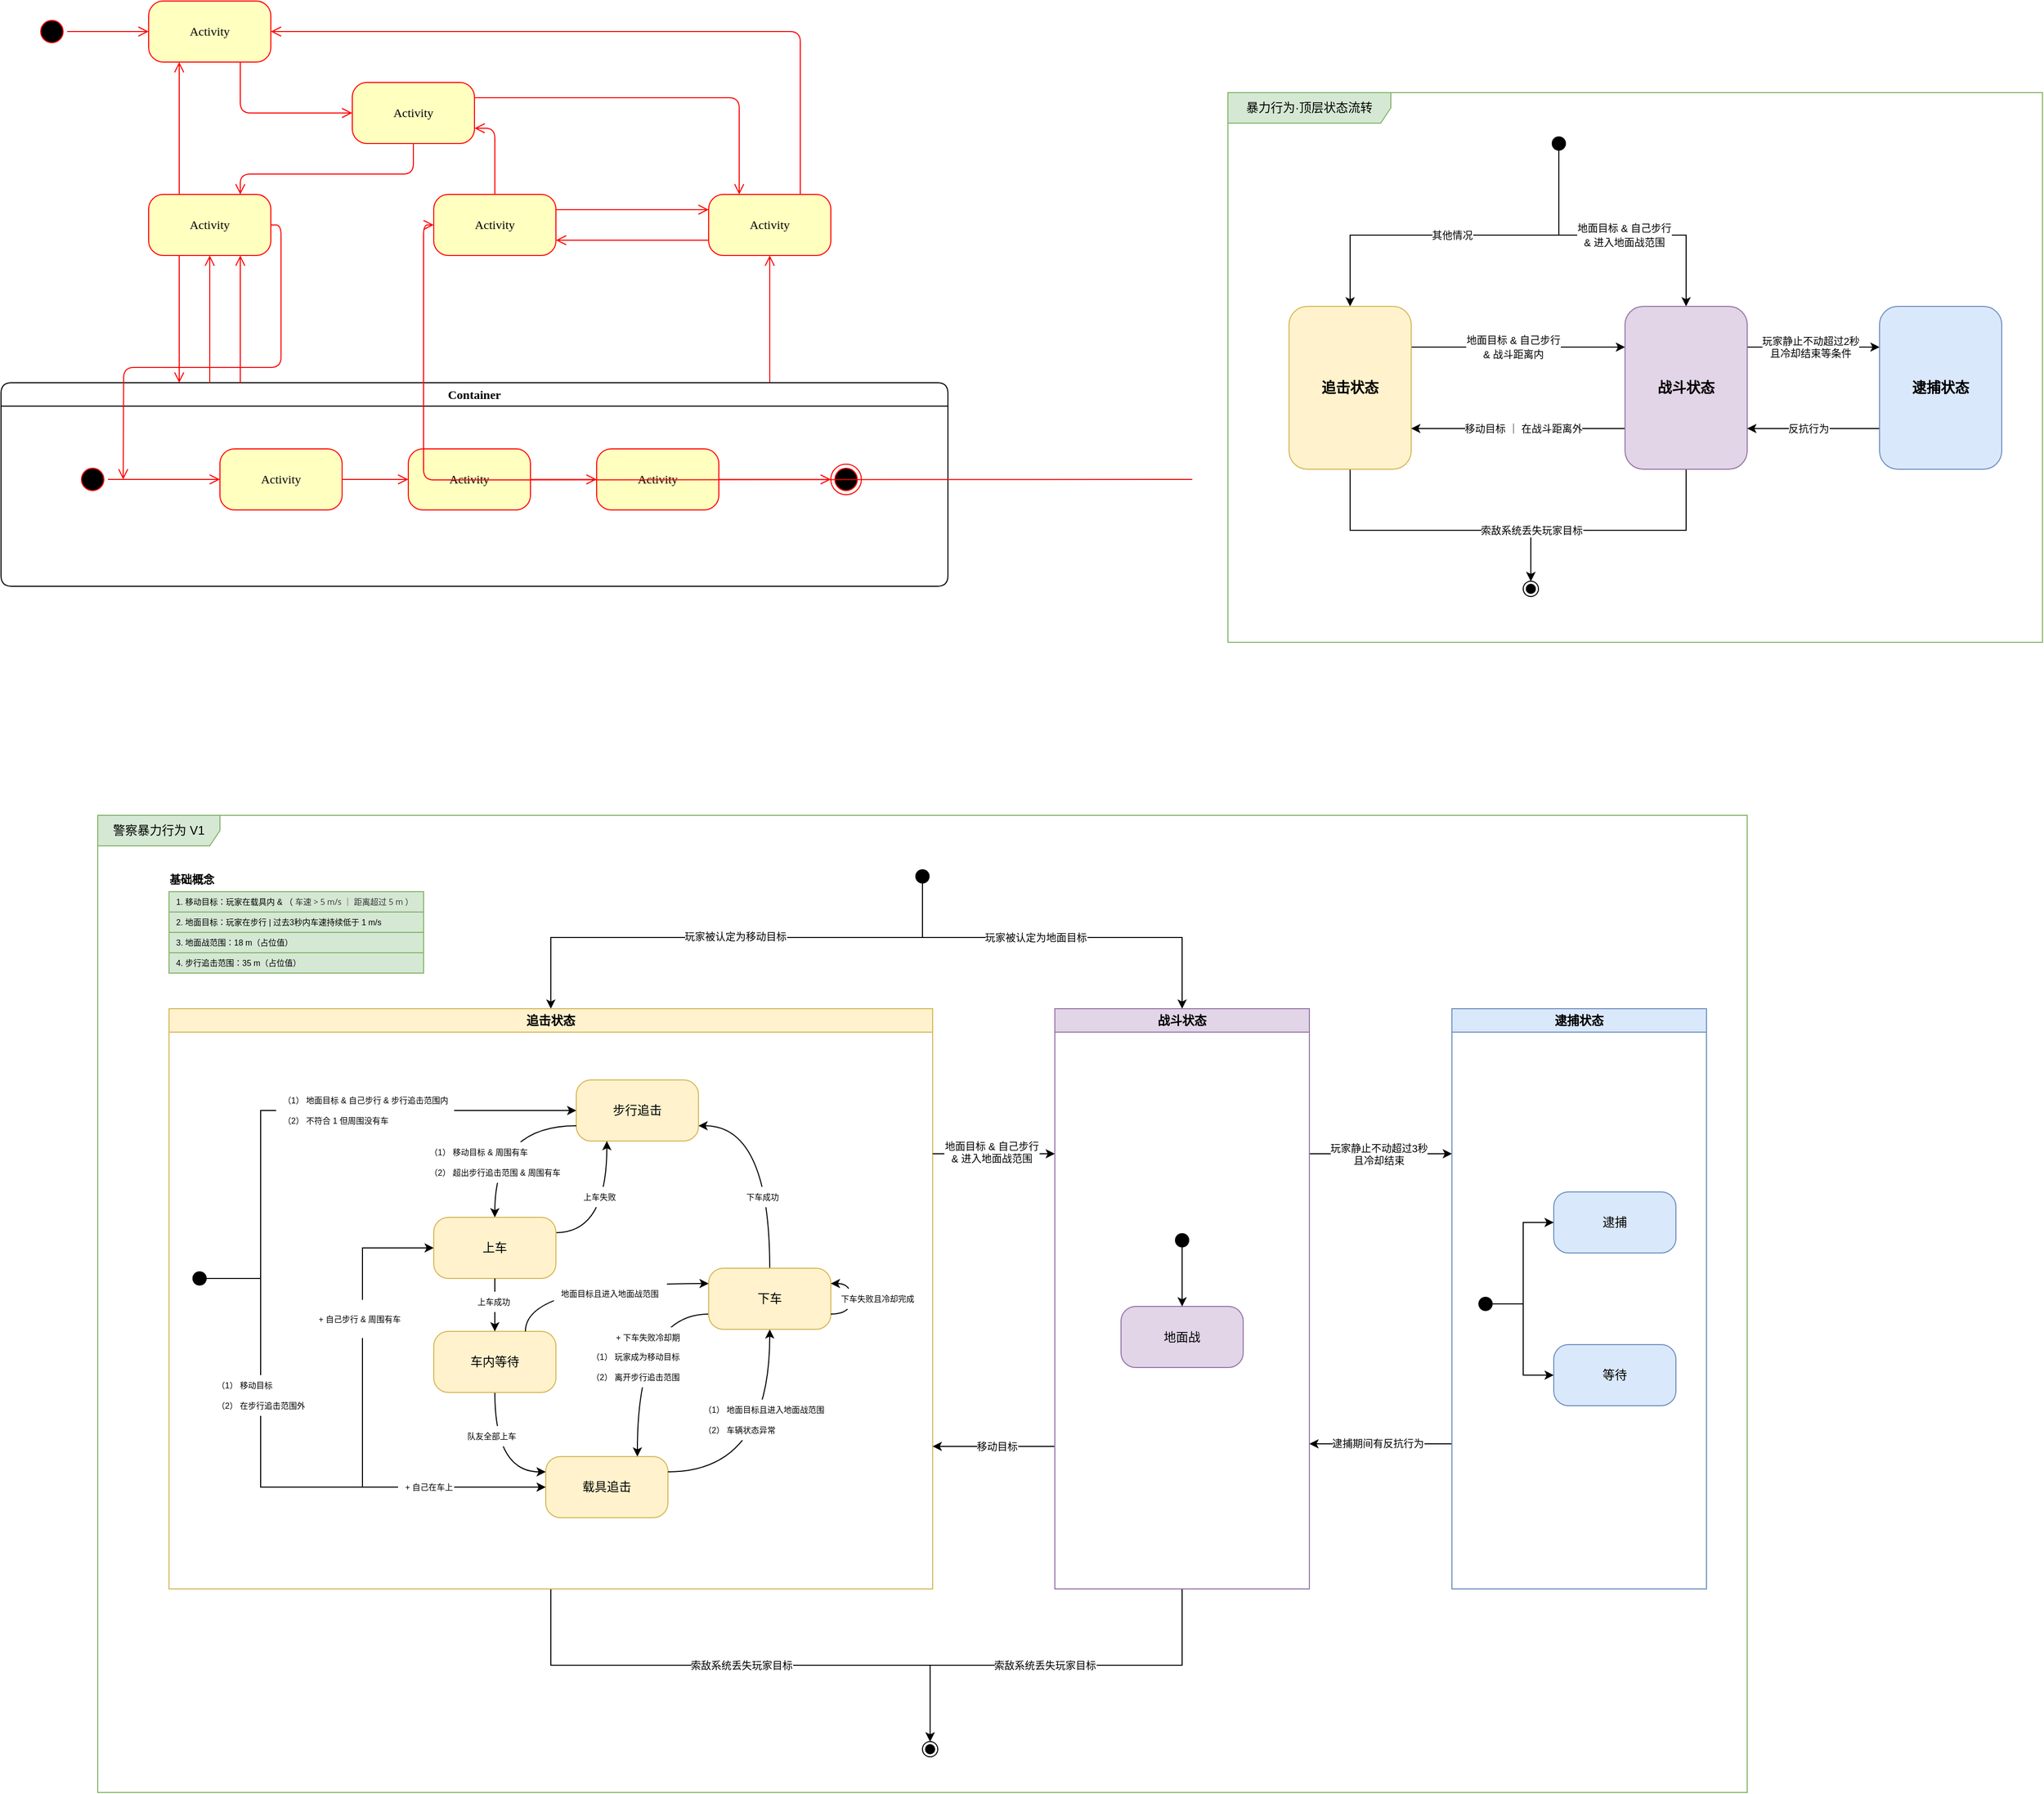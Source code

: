 <mxfile version="27.1.6">
  <diagram name="Page-1" id="58cdce13-f638-feb5-8d6f-7d28b1aa9fa0">
    <mxGraphModel dx="1009" dy="696" grid="1" gridSize="10" guides="1" tooltips="1" connect="1" arrows="1" fold="1" page="1" pageScale="1" pageWidth="2000" pageHeight="2000" background="none" math="0" shadow="0">
      <root>
        <mxCell id="0" />
        <mxCell id="1" parent="0" />
        <mxCell id="382b91b5511bd0f7-1" value="" style="ellipse;html=1;shape=startState;fillColor=#000000;strokeColor=#ff0000;rounded=1;shadow=0;comic=0;labelBackgroundColor=none;fontFamily=Verdana;fontSize=12;fontColor=#000000;align=center;direction=south;" parent="1" vertex="1">
          <mxGeometry x="130" y="135" width="30" height="30" as="geometry" />
        </mxCell>
        <mxCell id="382b91b5511bd0f7-5" value="Activity" style="rounded=1;whiteSpace=wrap;html=1;arcSize=24;fillColor=#ffffc0;strokeColor=#ff0000;shadow=0;comic=0;labelBackgroundColor=none;fontFamily=Verdana;fontSize=12;fontColor=#000000;align=center;" parent="1" vertex="1">
          <mxGeometry x="240" y="310" width="120" height="60" as="geometry" />
        </mxCell>
        <mxCell id="382b91b5511bd0f7-6" value="Activity" style="rounded=1;whiteSpace=wrap;html=1;arcSize=24;fillColor=#ffffc0;strokeColor=#ff0000;shadow=0;comic=0;labelBackgroundColor=none;fontFamily=Verdana;fontSize=12;fontColor=#000000;align=center;" parent="1" vertex="1">
          <mxGeometry x="240" y="120" width="120" height="60" as="geometry" />
        </mxCell>
        <mxCell id="3cde6dad864a17aa-3" style="edgeStyle=orthogonalEdgeStyle;html=1;exitX=1;exitY=0.25;entryX=0.25;entryY=0;labelBackgroundColor=none;endArrow=open;endSize=8;strokeColor=#ff0000;fontFamily=Verdana;fontSize=12;align=left;" parent="1" source="382b91b5511bd0f7-7" target="382b91b5511bd0f7-9" edge="1">
          <mxGeometry relative="1" as="geometry" />
        </mxCell>
        <mxCell id="382b91b5511bd0f7-7" value="Activity" style="rounded=1;whiteSpace=wrap;html=1;arcSize=24;fillColor=#ffffc0;strokeColor=#ff0000;shadow=0;comic=0;labelBackgroundColor=none;fontFamily=Verdana;fontSize=12;fontColor=#000000;align=center;" parent="1" vertex="1">
          <mxGeometry x="440" y="200" width="120" height="60" as="geometry" />
        </mxCell>
        <mxCell id="3cde6dad864a17aa-4" style="edgeStyle=orthogonalEdgeStyle;html=1;exitX=0.75;exitY=0;entryX=1;entryY=0.5;labelBackgroundColor=none;endArrow=open;endSize=8;strokeColor=#ff0000;fontFamily=Verdana;fontSize=12;align=left;" parent="1" source="382b91b5511bd0f7-9" target="382b91b5511bd0f7-6" edge="1">
          <mxGeometry relative="1" as="geometry">
            <Array as="points">
              <mxPoint x="880" y="150" />
            </Array>
          </mxGeometry>
        </mxCell>
        <mxCell id="3cde6dad864a17aa-13" style="edgeStyle=elbowEdgeStyle;html=1;exitX=0;exitY=0.75;entryX=1;entryY=0.75;labelBackgroundColor=none;endArrow=open;endSize=8;strokeColor=#ff0000;fontFamily=Verdana;fontSize=12;align=left;" parent="1" source="382b91b5511bd0f7-9" target="382b91b5511bd0f7-10" edge="1">
          <mxGeometry relative="1" as="geometry" />
        </mxCell>
        <mxCell id="382b91b5511bd0f7-9" value="Activity" style="rounded=1;whiteSpace=wrap;html=1;arcSize=24;fillColor=#ffffc0;strokeColor=#ff0000;shadow=0;comic=0;labelBackgroundColor=none;fontFamily=Verdana;fontSize=12;fontColor=#000000;align=center;" parent="1" vertex="1">
          <mxGeometry x="790" y="310" width="120" height="60" as="geometry" />
        </mxCell>
        <mxCell id="382b91b5511bd0f7-10" value="Activity" style="rounded=1;whiteSpace=wrap;html=1;arcSize=24;fillColor=#ffffc0;strokeColor=#ff0000;shadow=0;comic=0;labelBackgroundColor=none;fontFamily=Verdana;fontSize=12;fontColor=#000000;align=center;" parent="1" vertex="1">
          <mxGeometry x="520" y="310" width="120" height="60" as="geometry" />
        </mxCell>
        <mxCell id="3cde6dad864a17aa-5" style="edgeStyle=elbowEdgeStyle;html=1;labelBackgroundColor=none;endArrow=open;endSize=8;strokeColor=#ff0000;fontFamily=Verdana;fontSize=12;align=left;" parent="1" source="2a3bc250acf0617d-7" target="382b91b5511bd0f7-9" edge="1">
          <mxGeometry relative="1" as="geometry" />
        </mxCell>
        <mxCell id="2a3bc250acf0617d-7" value="Container" style="swimlane;whiteSpace=wrap;html=1;rounded=1;shadow=0;comic=0;labelBackgroundColor=none;strokeWidth=1;fontFamily=Verdana;fontSize=12;align=center;" parent="1" vertex="1">
          <mxGeometry x="95" y="495" width="930" height="200" as="geometry" />
        </mxCell>
        <mxCell id="3cde6dad864a17aa-10" style="edgeStyle=elbowEdgeStyle;html=1;labelBackgroundColor=none;endArrow=open;endSize=8;strokeColor=#ff0000;fontFamily=Verdana;fontSize=12;align=left;" parent="2a3bc250acf0617d-7" source="382b91b5511bd0f7-8" target="3cde6dad864a17aa-1" edge="1">
          <mxGeometry relative="1" as="geometry" />
        </mxCell>
        <mxCell id="382b91b5511bd0f7-8" value="Activity" style="rounded=1;whiteSpace=wrap;html=1;arcSize=24;fillColor=#ffffc0;strokeColor=#ff0000;shadow=0;comic=0;labelBackgroundColor=none;fontFamily=Verdana;fontSize=12;fontColor=#000000;align=center;" parent="2a3bc250acf0617d-7" vertex="1">
          <mxGeometry x="215" y="65" width="120" height="60" as="geometry" />
        </mxCell>
        <mxCell id="24f968d109e7d6b4-3" value="" style="ellipse;html=1;shape=endState;fillColor=#000000;strokeColor=#ff0000;rounded=1;shadow=0;comic=0;labelBackgroundColor=none;fontFamily=Verdana;fontSize=12;fontColor=#000000;align=center;" parent="2a3bc250acf0617d-7" vertex="1">
          <mxGeometry x="815" y="80" width="30" height="30" as="geometry" />
        </mxCell>
        <mxCell id="3cde6dad864a17aa-9" style="edgeStyle=elbowEdgeStyle;html=1;labelBackgroundColor=none;endArrow=open;endSize=8;strokeColor=#ff0000;fontFamily=Verdana;fontSize=12;align=left;" parent="2a3bc250acf0617d-7" source="2a3bc250acf0617d-3" target="382b91b5511bd0f7-8" edge="1">
          <mxGeometry relative="1" as="geometry" />
        </mxCell>
        <mxCell id="2a3bc250acf0617d-3" value="" style="ellipse;html=1;shape=startState;fillColor=#000000;strokeColor=#ff0000;rounded=1;shadow=0;comic=0;labelBackgroundColor=none;fontFamily=Verdana;fontSize=12;fontColor=#000000;align=center;direction=south;" parent="2a3bc250acf0617d-7" vertex="1">
          <mxGeometry x="75" y="80" width="30" height="30" as="geometry" />
        </mxCell>
        <mxCell id="3cde6dad864a17aa-11" style="edgeStyle=elbowEdgeStyle;html=1;labelBackgroundColor=none;endArrow=open;endSize=8;strokeColor=#ff0000;fontFamily=Verdana;fontSize=12;align=left;" parent="2a3bc250acf0617d-7" source="3cde6dad864a17aa-1" target="3cde6dad864a17aa-2" edge="1">
          <mxGeometry relative="1" as="geometry" />
        </mxCell>
        <mxCell id="3cde6dad864a17aa-1" value="Activity" style="rounded=1;whiteSpace=wrap;html=1;arcSize=24;fillColor=#ffffc0;strokeColor=#ff0000;shadow=0;comic=0;labelBackgroundColor=none;fontFamily=Verdana;fontSize=12;fontColor=#000000;align=center;" parent="2a3bc250acf0617d-7" vertex="1">
          <mxGeometry x="400" y="65" width="120" height="60" as="geometry" />
        </mxCell>
        <mxCell id="3cde6dad864a17aa-12" style="edgeStyle=elbowEdgeStyle;html=1;labelBackgroundColor=none;endArrow=open;endSize=8;strokeColor=#ff0000;fontFamily=Verdana;fontSize=12;align=left;" parent="2a3bc250acf0617d-7" source="3cde6dad864a17aa-2" target="24f968d109e7d6b4-3" edge="1">
          <mxGeometry relative="1" as="geometry" />
        </mxCell>
        <mxCell id="3cde6dad864a17aa-2" value="Activity" style="rounded=1;whiteSpace=wrap;html=1;arcSize=24;fillColor=#ffffc0;strokeColor=#ff0000;shadow=0;comic=0;labelBackgroundColor=none;fontFamily=Verdana;fontSize=12;fontColor=#000000;align=center;" parent="2a3bc250acf0617d-7" vertex="1">
          <mxGeometry x="585" y="65" width="120" height="60" as="geometry" />
        </mxCell>
        <mxCell id="2a3bc250acf0617d-9" style="edgeStyle=orthogonalEdgeStyle;html=1;labelBackgroundColor=none;endArrow=open;endSize=8;strokeColor=#ff0000;fontFamily=Verdana;fontSize=12;align=left;" parent="1" source="382b91b5511bd0f7-1" target="382b91b5511bd0f7-6" edge="1">
          <mxGeometry relative="1" as="geometry" />
        </mxCell>
        <mxCell id="2a3bc250acf0617d-10" style="edgeStyle=orthogonalEdgeStyle;html=1;labelBackgroundColor=none;endArrow=open;endSize=8;strokeColor=#ff0000;fontFamily=Verdana;fontSize=12;align=left;entryX=0;entryY=0.5;" parent="1" source="382b91b5511bd0f7-6" target="382b91b5511bd0f7-7" edge="1">
          <mxGeometry relative="1" as="geometry">
            <Array as="points">
              <mxPoint x="330" y="230" />
            </Array>
          </mxGeometry>
        </mxCell>
        <mxCell id="2a3bc250acf0617d-11" style="edgeStyle=orthogonalEdgeStyle;html=1;entryX=0.75;entryY=0;labelBackgroundColor=none;endArrow=open;endSize=8;strokeColor=#ff0000;fontFamily=Verdana;fontSize=12;align=left;exitX=0.5;exitY=1;" parent="1" source="382b91b5511bd0f7-7" target="382b91b5511bd0f7-5" edge="1">
          <mxGeometry relative="1" as="geometry">
            <mxPoint x="520" y="300" as="sourcePoint" />
            <Array as="points">
              <mxPoint x="500" y="290" />
              <mxPoint x="330" y="290" />
            </Array>
          </mxGeometry>
        </mxCell>
        <mxCell id="2a3bc250acf0617d-12" style="edgeStyle=orthogonalEdgeStyle;html=1;exitX=0.25;exitY=0;entryX=0.25;entryY=1;labelBackgroundColor=none;endArrow=open;endSize=8;strokeColor=#ff0000;fontFamily=Verdana;fontSize=12;align=left;" parent="1" source="382b91b5511bd0f7-5" target="382b91b5511bd0f7-6" edge="1">
          <mxGeometry relative="1" as="geometry" />
        </mxCell>
        <mxCell id="2a3bc250acf0617d-13" style="edgeStyle=orthogonalEdgeStyle;html=1;exitX=1;exitY=0.5;entryX=0;entryY=0.5;labelBackgroundColor=none;endArrow=open;endSize=8;strokeColor=#ff0000;fontFamily=Verdana;fontSize=12;align=left;" parent="1" target="382b91b5511bd0f7-10" edge="1">
          <mxGeometry relative="1" as="geometry">
            <mxPoint x="1265" y="590.0" as="sourcePoint" />
          </mxGeometry>
        </mxCell>
        <mxCell id="2a3bc250acf0617d-14" style="edgeStyle=orthogonalEdgeStyle;html=1;exitX=0.5;exitY=0;entryX=1;entryY=0.75;labelBackgroundColor=none;endArrow=open;endSize=8;strokeColor=#ff0000;fontFamily=Verdana;fontSize=12;align=left;" parent="1" source="382b91b5511bd0f7-10" target="382b91b5511bd0f7-7" edge="1">
          <mxGeometry relative="1" as="geometry" />
        </mxCell>
        <mxCell id="2a3bc250acf0617d-15" style="edgeStyle=orthogonalEdgeStyle;html=1;exitX=1;exitY=0.25;entryX=0;entryY=0.25;labelBackgroundColor=none;endArrow=open;endSize=8;strokeColor=#ff0000;fontFamily=Verdana;fontSize=12;align=left;" parent="1" source="382b91b5511bd0f7-10" target="382b91b5511bd0f7-9" edge="1">
          <mxGeometry relative="1" as="geometry" />
        </mxCell>
        <mxCell id="3cde6dad864a17aa-6" style="edgeStyle=elbowEdgeStyle;html=1;labelBackgroundColor=none;endArrow=open;endSize=8;strokeColor=#ff0000;fontFamily=Verdana;fontSize=12;align=left;entryX=0.75;entryY=1;" parent="1" source="2a3bc250acf0617d-7" target="382b91b5511bd0f7-5" edge="1">
          <mxGeometry relative="1" as="geometry">
            <mxPoint x="340" y="505" as="sourcePoint" />
            <mxPoint x="340" y="380" as="targetPoint" />
          </mxGeometry>
        </mxCell>
        <mxCell id="3cde6dad864a17aa-7" style="edgeStyle=elbowEdgeStyle;html=1;labelBackgroundColor=none;endArrow=open;endSize=8;strokeColor=#ff0000;fontFamily=Verdana;fontSize=12;align=left;entryX=0.5;entryY=1;" parent="1" source="2a3bc250acf0617d-7" target="382b91b5511bd0f7-5" edge="1">
          <mxGeometry relative="1" as="geometry">
            <mxPoint x="340" y="505" as="sourcePoint" />
            <mxPoint x="340" y="380" as="targetPoint" />
          </mxGeometry>
        </mxCell>
        <mxCell id="3cde6dad864a17aa-8" style="edgeStyle=elbowEdgeStyle;html=1;labelBackgroundColor=none;endArrow=open;endSize=8;strokeColor=#ff0000;fontFamily=Verdana;fontSize=12;align=left;exitX=0.25;exitY=1;" parent="1" source="382b91b5511bd0f7-5" target="2a3bc250acf0617d-7" edge="1">
          <mxGeometry relative="1" as="geometry">
            <mxPoint x="350" y="515" as="sourcePoint" />
            <mxPoint x="350" y="390" as="targetPoint" />
          </mxGeometry>
        </mxCell>
        <mxCell id="SPNhzwns5_C6eNioYxGK-2" value="警察暴力行为 V1" style="shape=umlFrame;whiteSpace=wrap;html=1;pointerEvents=0;width=120;height=30;fillColor=#d5e8d4;strokeColor=#82b366;strokeWidth=1;swimlaneFillColor=default;perimeterSpacing=0;gradientColor=none;shadow=0;" parent="1" vertex="1">
          <mxGeometry x="190" y="920" width="1620" height="960" as="geometry" />
        </mxCell>
        <mxCell id="SPNhzwns5_C6eNioYxGK-37" style="edgeStyle=orthogonalEdgeStyle;rounded=0;orthogonalLoop=1;jettySize=auto;html=1;entryX=0.5;entryY=0;entryDx=0;entryDy=0;" parent="1" source="SPNhzwns5_C6eNioYxGK-3" target="SPNhzwns5_C6eNioYxGK-4" edge="1">
          <mxGeometry relative="1" as="geometry">
            <Array as="points">
              <mxPoint x="1000" y="1040" />
              <mxPoint x="635" y="1040" />
            </Array>
          </mxGeometry>
        </mxCell>
        <mxCell id="SPNhzwns5_C6eNioYxGK-38" value="玩家被认定为移动目标" style="edgeLabel;html=1;align=center;verticalAlign=middle;resizable=0;points=[];fontSize=10;" parent="SPNhzwns5_C6eNioYxGK-37" vertex="1" connectable="0">
          <mxGeometry x="-0.012" y="-2" relative="1" as="geometry">
            <mxPoint y="1" as="offset" />
          </mxGeometry>
        </mxCell>
        <mxCell id="SPNhzwns5_C6eNioYxGK-39" style="edgeStyle=orthogonalEdgeStyle;rounded=0;orthogonalLoop=1;jettySize=auto;html=1;" parent="1" source="SPNhzwns5_C6eNioYxGK-3" target="SPNhzwns5_C6eNioYxGK-6" edge="1">
          <mxGeometry relative="1" as="geometry">
            <Array as="points">
              <mxPoint x="1000" y="980" />
              <mxPoint x="1000" y="1040" />
              <mxPoint x="1255" y="1040" />
            </Array>
          </mxGeometry>
        </mxCell>
        <mxCell id="SPNhzwns5_C6eNioYxGK-94" value="玩家被认定为地面目标" style="edgeLabel;html=1;align=center;verticalAlign=middle;resizable=0;points=[];fontSize=10;" parent="SPNhzwns5_C6eNioYxGK-39" vertex="1" connectable="0">
          <mxGeometry x="-0.111" y="1" relative="1" as="geometry">
            <mxPoint y="1" as="offset" />
          </mxGeometry>
        </mxCell>
        <mxCell id="SPNhzwns5_C6eNioYxGK-3" value="" style="shape=waypoint;sketch=0;fillStyle=solid;size=6;pointerEvents=1;points=[];fillColor=none;resizable=0;rotatable=0;perimeter=centerPerimeter;snapToPoint=1;strokeWidth=5;" parent="1" vertex="1">
          <mxGeometry x="990" y="970" width="20" height="20" as="geometry" />
        </mxCell>
        <mxCell id="SPNhzwns5_C6eNioYxGK-207" value="&lt;font style=&quot;font-size: 10px;&quot;&gt;索敌系统丢失玩家目标&lt;/font&gt;" style="edgeStyle=orthogonalEdgeStyle;rounded=0;orthogonalLoop=1;jettySize=auto;html=1;exitX=0.5;exitY=1;exitDx=0;exitDy=0;entryX=0.5;entryY=0;entryDx=0;entryDy=0;" parent="1" source="SPNhzwns5_C6eNioYxGK-4" target="SPNhzwns5_C6eNioYxGK-206" edge="1">
          <mxGeometry x="0.001" relative="1" as="geometry">
            <mxPoint as="offset" />
          </mxGeometry>
        </mxCell>
        <mxCell id="SPNhzwns5_C6eNioYxGK-4" value="追击状态" style="swimlane;whiteSpace=wrap;html=1;fillColor=#fff2cc;strokeColor=#d6b656;" parent="1" vertex="1">
          <mxGeometry x="260" y="1110" width="750" height="570" as="geometry">
            <mxRectangle x="280" y="1110" width="90" height="30" as="alternateBounds" />
          </mxGeometry>
        </mxCell>
        <mxCell id="SPNhzwns5_C6eNioYxGK-28" style="edgeStyle=orthogonalEdgeStyle;rounded=0;orthogonalLoop=1;jettySize=auto;html=1;entryX=0.5;entryY=0;entryDx=0;entryDy=0;exitX=1;exitY=0.75;exitDx=0;exitDy=0;curved=1;endArrow=none;startFill=1;startArrow=classic;" parent="SPNhzwns5_C6eNioYxGK-4" source="SPNhzwns5_C6eNioYxGK-10" target="SPNhzwns5_C6eNioYxGK-12" edge="1">
          <mxGeometry relative="1" as="geometry">
            <Array as="points">
              <mxPoint x="590" y="115" />
            </Array>
          </mxGeometry>
        </mxCell>
        <mxCell id="SPNhzwns5_C6eNioYxGK-10" value="步行追击" style="rounded=1;whiteSpace=wrap;html=1;arcSize=24;fillColor=#fff2cc;strokeColor=#d6b656;shadow=0;comic=0;labelBackgroundColor=none;fontFamily=Verdana;fontSize=12;align=center;" parent="SPNhzwns5_C6eNioYxGK-4" vertex="1">
          <mxGeometry x="400" y="70" width="120" height="60" as="geometry" />
        </mxCell>
        <mxCell id="SPNhzwns5_C6eNioYxGK-11" value="载具追击" style="rounded=1;whiteSpace=wrap;html=1;arcSize=24;fillColor=#fff2cc;strokeColor=#d6b656;shadow=0;comic=0;labelBackgroundColor=none;fontFamily=Verdana;fontSize=12;align=center;" parent="SPNhzwns5_C6eNioYxGK-4" vertex="1">
          <mxGeometry x="370" y="440" width="120" height="60" as="geometry" />
        </mxCell>
        <mxCell id="SPNhzwns5_C6eNioYxGK-29" style="edgeStyle=orthogonalEdgeStyle;rounded=0;orthogonalLoop=1;jettySize=auto;html=1;entryX=1;entryY=0.25;entryDx=0;entryDy=0;curved=1;exitX=0.5;exitY=1;exitDx=0;exitDy=0;endArrow=none;startFill=1;startArrow=classic;" parent="SPNhzwns5_C6eNioYxGK-4" source="SPNhzwns5_C6eNioYxGK-12" target="SPNhzwns5_C6eNioYxGK-11" edge="1">
          <mxGeometry relative="1" as="geometry" />
        </mxCell>
        <mxCell id="SPNhzwns5_C6eNioYxGK-171" style="edgeStyle=orthogonalEdgeStyle;rounded=0;orthogonalLoop=1;jettySize=auto;html=1;exitX=0;exitY=0.75;exitDx=0;exitDy=0;curved=1;entryX=0.75;entryY=0;entryDx=0;entryDy=0;" parent="SPNhzwns5_C6eNioYxGK-4" source="SPNhzwns5_C6eNioYxGK-12" target="SPNhzwns5_C6eNioYxGK-11" edge="1">
          <mxGeometry relative="1" as="geometry">
            <mxPoint x="440" y="440" as="targetPoint" />
            <Array as="points">
              <mxPoint x="460" y="300" />
            </Array>
          </mxGeometry>
        </mxCell>
        <mxCell id="SPNhzwns5_C6eNioYxGK-12" value="下车" style="rounded=1;whiteSpace=wrap;html=1;arcSize=24;fillColor=#fff2cc;strokeColor=#d6b656;shadow=0;comic=0;labelBackgroundColor=none;fontFamily=Verdana;fontSize=12;align=center;" parent="SPNhzwns5_C6eNioYxGK-4" vertex="1">
          <mxGeometry x="530" y="255" width="120" height="60" as="geometry" />
        </mxCell>
        <mxCell id="SPNhzwns5_C6eNioYxGK-17" style="edgeStyle=orthogonalEdgeStyle;rounded=0;orthogonalLoop=1;jettySize=auto;html=1;entryX=0;entryY=0.5;entryDx=0;entryDy=0;" parent="SPNhzwns5_C6eNioYxGK-4" source="SPNhzwns5_C6eNioYxGK-14" target="SPNhzwns5_C6eNioYxGK-11" edge="1">
          <mxGeometry relative="1" as="geometry">
            <Array as="points">
              <mxPoint x="90" y="265" />
              <mxPoint x="90" y="470" />
            </Array>
          </mxGeometry>
        </mxCell>
        <mxCell id="SPNhzwns5_C6eNioYxGK-33" style="edgeStyle=orthogonalEdgeStyle;rounded=0;orthogonalLoop=1;jettySize=auto;html=1;entryX=0;entryY=0.5;entryDx=0;entryDy=0;" parent="SPNhzwns5_C6eNioYxGK-4" source="SPNhzwns5_C6eNioYxGK-14" target="SPNhzwns5_C6eNioYxGK-10" edge="1">
          <mxGeometry relative="1" as="geometry">
            <Array as="points">
              <mxPoint x="90" y="265" />
              <mxPoint x="90" y="100" />
            </Array>
          </mxGeometry>
        </mxCell>
        <mxCell id="SPNhzwns5_C6eNioYxGK-181" style="edgeStyle=orthogonalEdgeStyle;rounded=0;orthogonalLoop=1;jettySize=auto;html=1;entryX=0;entryY=0.5;entryDx=0;entryDy=0;" parent="SPNhzwns5_C6eNioYxGK-4" source="SPNhzwns5_C6eNioYxGK-14" target="SPNhzwns5_C6eNioYxGK-13" edge="1">
          <mxGeometry relative="1" as="geometry">
            <Array as="points">
              <mxPoint x="90" y="265" />
              <mxPoint x="90" y="470" />
              <mxPoint x="190" y="470" />
              <mxPoint x="190" y="235" />
            </Array>
          </mxGeometry>
        </mxCell>
        <mxCell id="SPNhzwns5_C6eNioYxGK-14" value="" style="shape=waypoint;sketch=0;fillStyle=solid;size=6;pointerEvents=1;points=[];fillColor=none;resizable=0;rotatable=0;perimeter=centerPerimeter;snapToPoint=1;strokeWidth=5;" parent="SPNhzwns5_C6eNioYxGK-4" vertex="1">
          <mxGeometry x="20" y="255" width="20" height="20" as="geometry" />
        </mxCell>
        <mxCell id="SPNhzwns5_C6eNioYxGK-32" style="edgeStyle=orthogonalEdgeStyle;rounded=0;orthogonalLoop=1;jettySize=auto;html=1;curved=1;exitX=0.5;exitY=0;exitDx=0;exitDy=0;startArrow=classic;startFill=1;endArrow=none;entryX=0;entryY=0.75;entryDx=0;entryDy=0;" parent="SPNhzwns5_C6eNioYxGK-4" source="SPNhzwns5_C6eNioYxGK-13" target="SPNhzwns5_C6eNioYxGK-10" edge="1">
          <mxGeometry relative="1" as="geometry">
            <mxPoint x="360" y="110" as="targetPoint" />
            <Array as="points">
              <mxPoint x="320" y="115" />
            </Array>
          </mxGeometry>
        </mxCell>
        <mxCell id="SPNhzwns5_C6eNioYxGK-168" style="edgeStyle=orthogonalEdgeStyle;rounded=0;orthogonalLoop=1;jettySize=auto;html=1;exitX=1;exitY=0.25;exitDx=0;exitDy=0;entryX=0.25;entryY=1;entryDx=0;entryDy=0;curved=1;" parent="SPNhzwns5_C6eNioYxGK-4" source="SPNhzwns5_C6eNioYxGK-13" target="SPNhzwns5_C6eNioYxGK-10" edge="1">
          <mxGeometry relative="1" as="geometry" />
        </mxCell>
        <mxCell id="SPNhzwns5_C6eNioYxGK-13" value="上车" style="rounded=1;whiteSpace=wrap;html=1;arcSize=24;fillColor=#fff2cc;strokeColor=#d6b656;shadow=0;comic=0;labelBackgroundColor=none;fontFamily=Verdana;fontSize=12;align=center;" parent="SPNhzwns5_C6eNioYxGK-4" vertex="1">
          <mxGeometry x="260" y="205" width="120" height="60" as="geometry" />
        </mxCell>
        <mxCell id="SPNhzwns5_C6eNioYxGK-123" value="" style="shape=table;startSize=0;container=1;collapsible=0;childLayout=tableLayout;fontSize=6;fillColor=default;strokeColor=none;spacing=0;spacingTop=0;html=1;swimlaneFillColor=none;rounded=1;gradientColor=none;fillStyle=auto;" parent="SPNhzwns5_C6eNioYxGK-4" vertex="1">
          <mxGeometry x="249" y="131" width="140" height="40" as="geometry" />
        </mxCell>
        <mxCell id="SPNhzwns5_C6eNioYxGK-124" value="" style="shape=tableRow;horizontal=0;startSize=0;swimlaneHead=0;swimlaneBody=0;strokeColor=inherit;top=0;left=0;bottom=0;right=0;collapsible=0;dropTarget=0;fillColor=none;points=[[0,0.5],[1,0.5]];portConstraint=eastwest;fontSize=16;" parent="SPNhzwns5_C6eNioYxGK-123" vertex="1">
          <mxGeometry width="140" height="20" as="geometry" />
        </mxCell>
        <mxCell id="SPNhzwns5_C6eNioYxGK-125" value="（1） 移动目标 &amp;amp; 周围有车" style="shape=partialRectangle;html=1;whiteSpace=wrap;connectable=0;strokeColor=inherit;overflow=hidden;fillColor=none;top=0;left=0;bottom=0;right=0;pointerEvents=1;fontSize=8;align=left;spacingLeft=5;spacingBottom=0;labelBorderColor=none;labelBackgroundColor=none;" parent="SPNhzwns5_C6eNioYxGK-124" vertex="1">
          <mxGeometry width="140" height="20" as="geometry">
            <mxRectangle width="140" height="20" as="alternateBounds" />
          </mxGeometry>
        </mxCell>
        <mxCell id="SPNhzwns5_C6eNioYxGK-126" value="" style="shape=tableRow;horizontal=0;startSize=0;swimlaneHead=0;swimlaneBody=0;strokeColor=inherit;top=0;left=0;bottom=0;right=0;collapsible=0;dropTarget=0;fillColor=none;points=[[0,0.5],[1,0.5]];portConstraint=eastwest;fontSize=16;" parent="SPNhzwns5_C6eNioYxGK-123" vertex="1">
          <mxGeometry y="20" width="140" height="20" as="geometry" />
        </mxCell>
        <mxCell id="SPNhzwns5_C6eNioYxGK-127" value="（2） 超出步行追击范围 &amp;amp; 周围有车" style="shape=partialRectangle;html=1;whiteSpace=wrap;connectable=0;strokeColor=inherit;overflow=hidden;fillColor=none;top=0;left=0;bottom=0;right=0;pointerEvents=1;fontSize=8;align=left;spacingLeft=5;spacingBottom=0;labelBorderColor=none;labelBackgroundColor=none;" parent="SPNhzwns5_C6eNioYxGK-126" vertex="1">
          <mxGeometry width="140" height="20" as="geometry">
            <mxRectangle width="140" height="20" as="alternateBounds" />
          </mxGeometry>
        </mxCell>
        <mxCell id="SPNhzwns5_C6eNioYxGK-73" value="" style="shape=table;startSize=0;container=1;collapsible=0;childLayout=tableLayout;fontSize=6;fillColor=default;strokeColor=none;spacing=0;spacingTop=0;html=1;swimlaneFillColor=none;rounded=1;gradientColor=none;fillStyle=auto;" parent="SPNhzwns5_C6eNioYxGK-4" vertex="1">
          <mxGeometry x="518" y="384" width="160" height="40" as="geometry" />
        </mxCell>
        <mxCell id="SPNhzwns5_C6eNioYxGK-74" value="" style="shape=tableRow;horizontal=0;startSize=0;swimlaneHead=0;swimlaneBody=0;strokeColor=inherit;top=0;left=0;bottom=0;right=0;collapsible=0;dropTarget=0;fillColor=none;points=[[0,0.5],[1,0.5]];portConstraint=eastwest;fontSize=16;" parent="SPNhzwns5_C6eNioYxGK-73" vertex="1">
          <mxGeometry width="160" height="20" as="geometry" />
        </mxCell>
        <mxCell id="SPNhzwns5_C6eNioYxGK-75" value="（1） 地面目标且进入地面战范围" style="shape=partialRectangle;html=1;whiteSpace=wrap;connectable=0;strokeColor=inherit;overflow=hidden;fillColor=none;top=0;left=0;bottom=0;right=0;pointerEvents=1;fontSize=8;align=left;spacingLeft=5;spacingBottom=0;labelBorderColor=none;labelBackgroundColor=none;" parent="SPNhzwns5_C6eNioYxGK-74" vertex="1">
          <mxGeometry width="160" height="20" as="geometry">
            <mxRectangle width="160" height="20" as="alternateBounds" />
          </mxGeometry>
        </mxCell>
        <mxCell id="SPNhzwns5_C6eNioYxGK-76" value="" style="shape=tableRow;horizontal=0;startSize=0;swimlaneHead=0;swimlaneBody=0;strokeColor=inherit;top=0;left=0;bottom=0;right=0;collapsible=0;dropTarget=0;fillColor=none;points=[[0,0.5],[1,0.5]];portConstraint=eastwest;fontSize=16;" parent="SPNhzwns5_C6eNioYxGK-73" vertex="1">
          <mxGeometry y="20" width="160" height="20" as="geometry" />
        </mxCell>
        <mxCell id="SPNhzwns5_C6eNioYxGK-77" value="（2） 车辆状态异常" style="shape=partialRectangle;html=1;whiteSpace=wrap;connectable=0;strokeColor=inherit;overflow=hidden;fillColor=none;top=0;left=0;bottom=0;right=0;pointerEvents=1;fontSize=8;align=left;spacingLeft=5;spacingBottom=0;labelBorderColor=none;labelBackgroundColor=none;" parent="SPNhzwns5_C6eNioYxGK-76" vertex="1">
          <mxGeometry width="160" height="20" as="geometry">
            <mxRectangle width="160" height="20" as="alternateBounds" />
          </mxGeometry>
        </mxCell>
        <mxCell id="SPNhzwns5_C6eNioYxGK-169" value="上车失败" style="shape=partialRectangle;html=1;whiteSpace=wrap;connectable=0;strokeColor=inherit;overflow=hidden;fillColor=default;top=0;left=0;bottom=0;right=0;pointerEvents=1;fontSize=8;align=left;spacingLeft=5;spacingBottom=0;labelBorderColor=none;labelBackgroundColor=none;" parent="SPNhzwns5_C6eNioYxGK-4" vertex="1">
          <mxGeometry x="400" y="175" width="40" height="20" as="geometry">
            <mxRectangle width="140" height="20" as="alternateBounds" />
          </mxGeometry>
        </mxCell>
        <mxCell id="SPNhzwns5_C6eNioYxGK-170" value="下车成功" style="shape=partialRectangle;html=1;whiteSpace=wrap;connectable=0;strokeColor=inherit;overflow=hidden;fillColor=default;top=0;left=0;bottom=0;right=0;pointerEvents=1;fontSize=8;align=left;spacingLeft=5;spacingBottom=0;labelBorderColor=none;labelBackgroundColor=none;" parent="SPNhzwns5_C6eNioYxGK-4" vertex="1">
          <mxGeometry x="560" y="175" width="40" height="20" as="geometry">
            <mxRectangle width="140" height="20" as="alternateBounds" />
          </mxGeometry>
        </mxCell>
        <mxCell id="SPNhzwns5_C6eNioYxGK-188" value="" style="shape=table;startSize=0;container=1;collapsible=0;childLayout=tableLayout;fontSize=6;fillColor=default;strokeColor=none;spacing=0;spacingTop=0;html=1;swimlaneFillColor=none;rounded=1;gradientColor=none;fillStyle=auto;" parent="SPNhzwns5_C6eNioYxGK-4" vertex="1">
          <mxGeometry x="140" y="286" width="93" height="37.5" as="geometry" />
        </mxCell>
        <mxCell id="SPNhzwns5_C6eNioYxGK-189" value="" style="shape=tableRow;horizontal=0;startSize=0;swimlaneHead=0;swimlaneBody=0;strokeColor=inherit;top=0;left=0;bottom=0;right=0;collapsible=0;dropTarget=0;fillColor=none;points=[[0,0.5],[1,0.5]];portConstraint=eastwest;fontSize=16;" parent="SPNhzwns5_C6eNioYxGK-188" vertex="1">
          <mxGeometry width="93" height="38" as="geometry" />
        </mxCell>
        <mxCell id="SPNhzwns5_C6eNioYxGK-190" value="+ 自己步行 &amp;amp; 周围有车" style="shape=partialRectangle;html=1;whiteSpace=wrap;connectable=0;strokeColor=inherit;overflow=hidden;fillColor=none;top=0;left=0;bottom=0;right=0;pointerEvents=1;fontSize=8;align=left;spacingLeft=5;spacingBottom=0;labelBorderColor=none;labelBackgroundColor=none;" parent="SPNhzwns5_C6eNioYxGK-189" vertex="1">
          <mxGeometry width="93" height="38" as="geometry">
            <mxRectangle width="93" height="38" as="alternateBounds" />
          </mxGeometry>
        </mxCell>
        <mxCell id="SPNhzwns5_C6eNioYxGK-200" style="edgeStyle=orthogonalEdgeStyle;rounded=0;orthogonalLoop=1;jettySize=auto;html=1;exitX=1;exitY=0.75;exitDx=0;exitDy=0;entryX=1;entryY=0.25;entryDx=0;entryDy=0;curved=1;" parent="SPNhzwns5_C6eNioYxGK-4" source="SPNhzwns5_C6eNioYxGK-12" target="SPNhzwns5_C6eNioYxGK-12" edge="1">
          <mxGeometry relative="1" as="geometry">
            <Array as="points">
              <mxPoint x="670" y="300" />
              <mxPoint x="670" y="270" />
            </Array>
          </mxGeometry>
        </mxCell>
        <mxCell id="SPNhzwns5_C6eNioYxGK-41" style="edgeStyle=orthogonalEdgeStyle;rounded=0;orthogonalLoop=1;jettySize=auto;html=1;exitX=1;exitY=0.25;exitDx=0;exitDy=0;entryX=0;entryY=0.25;entryDx=0;entryDy=0;" parent="1" source="SPNhzwns5_C6eNioYxGK-6" target="SPNhzwns5_C6eNioYxGK-7" edge="1">
          <mxGeometry relative="1" as="geometry" />
        </mxCell>
        <mxCell id="SPNhzwns5_C6eNioYxGK-42" value="玩家静止不动超过3秒&lt;br&gt;且冷却结束" style="edgeLabel;html=1;align=center;verticalAlign=middle;resizable=0;points=[];fontSize=10;" parent="SPNhzwns5_C6eNioYxGK-41" vertex="1" connectable="0">
          <mxGeometry x="-0.045" y="1" relative="1" as="geometry">
            <mxPoint x="1" y="1" as="offset" />
          </mxGeometry>
        </mxCell>
        <mxCell id="SPNhzwns5_C6eNioYxGK-51" style="edgeStyle=orthogonalEdgeStyle;rounded=0;orthogonalLoop=1;jettySize=auto;html=1;entryX=1;entryY=0.25;entryDx=0;entryDy=0;startArrow=classic;startFill=1;endArrow=none;exitX=0;exitY=0.25;exitDx=0;exitDy=0;" parent="1" source="SPNhzwns5_C6eNioYxGK-6" target="SPNhzwns5_C6eNioYxGK-4" edge="1">
          <mxGeometry relative="1" as="geometry">
            <Array as="points">
              <mxPoint x="1020" y="1253" />
              <mxPoint x="990" y="1253" />
            </Array>
          </mxGeometry>
        </mxCell>
        <mxCell id="SPNhzwns5_C6eNioYxGK-54" value="地面目标 &amp; 自己步行&#xa;&amp; 进入地面战范围" style="edgeLabel;align=center;verticalAlign=middle;resizable=0;points=[];fontSize=10;" parent="SPNhzwns5_C6eNioYxGK-51" vertex="1" connectable="0">
          <mxGeometry x="-0.334" y="-2" relative="1" as="geometry">
            <mxPoint x="-22" as="offset" />
          </mxGeometry>
        </mxCell>
        <mxCell id="SPNhzwns5_C6eNioYxGK-58" style="edgeStyle=orthogonalEdgeStyle;rounded=0;orthogonalLoop=1;jettySize=auto;html=1;exitX=0;exitY=0.75;exitDx=0;exitDy=0;" parent="1" source="SPNhzwns5_C6eNioYxGK-6" edge="1">
          <mxGeometry relative="1" as="geometry">
            <mxPoint x="1130" y="1647.5" as="sourcePoint" />
            <mxPoint x="1010" y="1540" as="targetPoint" />
            <Array as="points">
              <mxPoint x="1130" y="1540" />
            </Array>
          </mxGeometry>
        </mxCell>
        <mxCell id="SPNhzwns5_C6eNioYxGK-92" value="移动目标" style="edgeLabel;html=1;align=center;verticalAlign=middle;resizable=0;points=[];fontSize=10;" parent="SPNhzwns5_C6eNioYxGK-58" vertex="1" connectable="0">
          <mxGeometry x="0.514" y="-1" relative="1" as="geometry">
            <mxPoint x="33" y="1" as="offset" />
          </mxGeometry>
        </mxCell>
        <mxCell id="SPNhzwns5_C6eNioYxGK-208" style="edgeStyle=orthogonalEdgeStyle;rounded=0;orthogonalLoop=1;jettySize=auto;html=1;exitX=0.5;exitY=1;exitDx=0;exitDy=0;entryX=0.5;entryY=0;entryDx=0;entryDy=0;" parent="1" source="SPNhzwns5_C6eNioYxGK-6" target="SPNhzwns5_C6eNioYxGK-206" edge="1">
          <mxGeometry relative="1" as="geometry" />
        </mxCell>
        <mxCell id="SPNhzwns5_C6eNioYxGK-209" value="&lt;span&gt;索敌系统丢失玩家目标&lt;/span&gt;" style="edgeLabel;html=1;align=center;verticalAlign=middle;resizable=0;points=[];fontSize=10;" parent="SPNhzwns5_C6eNioYxGK-208" vertex="1" connectable="0">
          <mxGeometry x="0.059" relative="1" as="geometry">
            <mxPoint as="offset" />
          </mxGeometry>
        </mxCell>
        <mxCell id="SPNhzwns5_C6eNioYxGK-6" value="战斗状态" style="swimlane;whiteSpace=wrap;html=1;fillColor=#e1d5e7;strokeColor=#9673a6;" parent="1" vertex="1">
          <mxGeometry x="1130" y="1110" width="250" height="570" as="geometry" />
        </mxCell>
        <mxCell id="SPNhzwns5_C6eNioYxGK-35" value="地面战" style="rounded=1;whiteSpace=wrap;html=1;arcSize=24;fillColor=#e1d5e7;strokeColor=#9673a6;shadow=0;comic=0;labelBackgroundColor=none;fontFamily=Verdana;fontSize=12;align=center;" parent="SPNhzwns5_C6eNioYxGK-6" vertex="1">
          <mxGeometry x="65" y="292.5" width="120" height="60" as="geometry" />
        </mxCell>
        <mxCell id="SPNhzwns5_C6eNioYxGK-108" style="edgeStyle=orthogonalEdgeStyle;rounded=0;orthogonalLoop=1;jettySize=auto;html=1;entryX=0.5;entryY=0;entryDx=0;entryDy=0;" parent="SPNhzwns5_C6eNioYxGK-6" source="SPNhzwns5_C6eNioYxGK-107" target="SPNhzwns5_C6eNioYxGK-35" edge="1">
          <mxGeometry relative="1" as="geometry" />
        </mxCell>
        <mxCell id="SPNhzwns5_C6eNioYxGK-107" value="" style="shape=waypoint;sketch=0;fillStyle=solid;size=6;pointerEvents=1;points=[];fillColor=none;resizable=0;rotatable=0;perimeter=centerPerimeter;snapToPoint=1;strokeWidth=5;fontSize=1;" parent="SPNhzwns5_C6eNioYxGK-6" vertex="1">
          <mxGeometry x="115" y="217.5" width="20" height="20" as="geometry" />
        </mxCell>
        <mxCell id="SPNhzwns5_C6eNioYxGK-55" style="edgeStyle=orthogonalEdgeStyle;rounded=0;orthogonalLoop=1;jettySize=auto;html=1;exitX=0;exitY=0.75;exitDx=0;exitDy=0;entryX=1;entryY=0.75;entryDx=0;entryDy=0;" parent="1" source="SPNhzwns5_C6eNioYxGK-7" target="SPNhzwns5_C6eNioYxGK-6" edge="1">
          <mxGeometry relative="1" as="geometry" />
        </mxCell>
        <mxCell id="SPNhzwns5_C6eNioYxGK-56" value="逮捕期间有反抗行为" style="edgeLabel;html=1;align=center;verticalAlign=middle;resizable=0;points=[];fontSize=10;" parent="SPNhzwns5_C6eNioYxGK-55" vertex="1" connectable="0">
          <mxGeometry x="0.045" relative="1" as="geometry">
            <mxPoint y="-1" as="offset" />
          </mxGeometry>
        </mxCell>
        <mxCell id="SPNhzwns5_C6eNioYxGK-7" value="逮捕状态" style="swimlane;whiteSpace=wrap;html=1;fillColor=#dae8fc;strokeColor=#6c8ebf;" parent="1" vertex="1">
          <mxGeometry x="1520" y="1110" width="250" height="570" as="geometry" />
        </mxCell>
        <mxCell id="SPNhzwns5_C6eNioYxGK-36" value="逮捕" style="rounded=1;whiteSpace=wrap;html=1;arcSize=24;fillColor=#dae8fc;strokeColor=#6c8ebf;shadow=0;comic=0;labelBackgroundColor=none;fontFamily=Verdana;fontSize=12;align=center;" parent="SPNhzwns5_C6eNioYxGK-7" vertex="1">
          <mxGeometry x="100" y="180" width="120" height="60" as="geometry" />
        </mxCell>
        <mxCell id="SPNhzwns5_C6eNioYxGK-165" style="edgeStyle=orthogonalEdgeStyle;rounded=0;orthogonalLoop=1;jettySize=auto;html=1;entryX=0;entryY=0.5;entryDx=0;entryDy=0;" parent="SPNhzwns5_C6eNioYxGK-7" source="SPNhzwns5_C6eNioYxGK-109" target="SPNhzwns5_C6eNioYxGK-36" edge="1">
          <mxGeometry relative="1" as="geometry">
            <Array as="points">
              <mxPoint x="70" y="290" />
              <mxPoint x="70" y="210" />
            </Array>
          </mxGeometry>
        </mxCell>
        <mxCell id="SPNhzwns5_C6eNioYxGK-166" style="edgeStyle=orthogonalEdgeStyle;rounded=0;orthogonalLoop=1;jettySize=auto;html=1;entryX=0;entryY=0.5;entryDx=0;entryDy=0;" parent="SPNhzwns5_C6eNioYxGK-7" source="SPNhzwns5_C6eNioYxGK-109" target="SPNhzwns5_C6eNioYxGK-163" edge="1">
          <mxGeometry relative="1" as="geometry">
            <Array as="points">
              <mxPoint x="70" y="290" />
              <mxPoint x="70" y="360" />
            </Array>
          </mxGeometry>
        </mxCell>
        <mxCell id="SPNhzwns5_C6eNioYxGK-109" value="" style="shape=waypoint;sketch=0;fillStyle=solid;size=6;pointerEvents=1;points=[];fillColor=none;resizable=0;rotatable=0;perimeter=centerPerimeter;snapToPoint=1;strokeWidth=5;" parent="SPNhzwns5_C6eNioYxGK-7" vertex="1">
          <mxGeometry x="23" y="280" width="20" height="20" as="geometry" />
        </mxCell>
        <mxCell id="SPNhzwns5_C6eNioYxGK-163" value="等待" style="rounded=1;whiteSpace=wrap;html=1;arcSize=24;fillColor=#dae8fc;strokeColor=#6c8ebf;shadow=0;comic=0;labelBackgroundColor=none;fontFamily=Verdana;fontSize=12;align=center;" parent="SPNhzwns5_C6eNioYxGK-7" vertex="1">
          <mxGeometry x="100" y="330" width="120" height="60" as="geometry" />
        </mxCell>
        <mxCell id="SPNhzwns5_C6eNioYxGK-8" value="" style="edgeStyle=orthogonalEdgeStyle;html=1;exitX=1;exitY=0.5;entryX=0;entryY=0.5;labelBackgroundColor=none;endArrow=open;endSize=8;strokeColor=#ff0000;fontFamily=Verdana;fontSize=12;align=left;" parent="1" source="382b91b5511bd0f7-5" edge="1">
          <mxGeometry relative="1" as="geometry">
            <mxPoint x="360" y="340" as="sourcePoint" />
            <mxPoint x="215" y="590.0" as="targetPoint" />
          </mxGeometry>
        </mxCell>
        <mxCell id="SPNhzwns5_C6eNioYxGK-97" value="" style="shape=table;startSize=0;container=1;collapsible=0;childLayout=tableLayout;fontSize=6;fillColor=#d5e8d4;strokeColor=#82b366;spacing=0;spacingTop=0;html=1;swimlaneFillColor=none;rounded=1;fillStyle=auto;" parent="1" vertex="1">
          <mxGeometry x="260" y="995" width="250" height="80" as="geometry" />
        </mxCell>
        <mxCell id="SPNhzwns5_C6eNioYxGK-98" value="" style="shape=tableRow;horizontal=0;startSize=0;swimlaneHead=0;swimlaneBody=0;strokeColor=inherit;top=0;left=0;bottom=0;right=0;collapsible=0;dropTarget=0;fillColor=none;points=[[0,0.5],[1,0.5]];portConstraint=eastwest;fontSize=16;" parent="SPNhzwns5_C6eNioYxGK-97" vertex="1">
          <mxGeometry width="250" height="20" as="geometry" />
        </mxCell>
        <mxCell id="SPNhzwns5_C6eNioYxGK-99" value="1. 移动目标：玩家在载具内 &amp;amp; （&amp;nbsp;&lt;span style=&quot;white-space-collapse: preserve; caret-color: rgb(0, 122, 255); color: rgb(51, 51, 51); font-family: &amp;quot;Open Sans&amp;quot;, &amp;quot;Clear Sans&amp;quot;, &amp;quot;Helvetica Neue&amp;quot;, Helvetica, Arial, &amp;quot;Segoe UI Emoji&amp;quot;, sans-serif; orphans: 4;&quot;&gt;车速 &amp;gt; 5 m/s ｜ 距离超过 5 m ）&lt;/span&gt;" style="shape=partialRectangle;html=1;whiteSpace=wrap;connectable=0;strokeColor=inherit;overflow=hidden;fillColor=none;top=0;left=0;bottom=0;right=0;pointerEvents=1;fontSize=8;align=left;spacingLeft=5;spacingBottom=0;labelBorderColor=none;labelBackgroundColor=none;" parent="SPNhzwns5_C6eNioYxGK-98" vertex="1">
          <mxGeometry width="250" height="20" as="geometry">
            <mxRectangle width="250" height="20" as="alternateBounds" />
          </mxGeometry>
        </mxCell>
        <mxCell id="SPNhzwns5_C6eNioYxGK-100" value="" style="shape=tableRow;horizontal=0;startSize=0;swimlaneHead=0;swimlaneBody=0;strokeColor=inherit;top=0;left=0;bottom=0;right=0;collapsible=0;dropTarget=0;fillColor=none;points=[[0,0.5],[1,0.5]];portConstraint=eastwest;fontSize=16;" parent="SPNhzwns5_C6eNioYxGK-97" vertex="1">
          <mxGeometry y="20" width="250" height="20" as="geometry" />
        </mxCell>
        <mxCell id="SPNhzwns5_C6eNioYxGK-101" value="2. 地面目标：玩家在步行 | 过去3秒内车速持续低于 1 m/s" style="shape=partialRectangle;html=1;whiteSpace=wrap;connectable=0;strokeColor=inherit;overflow=hidden;fillColor=none;top=0;left=0;bottom=0;right=0;pointerEvents=1;fontSize=8;align=left;spacingLeft=5;spacingBottom=0;labelBorderColor=none;labelBackgroundColor=none;" parent="SPNhzwns5_C6eNioYxGK-100" vertex="1">
          <mxGeometry width="250" height="20" as="geometry">
            <mxRectangle width="250" height="20" as="alternateBounds" />
          </mxGeometry>
        </mxCell>
        <mxCell id="SPNhzwns5_C6eNioYxGK-102" style="shape=tableRow;horizontal=0;startSize=0;swimlaneHead=0;swimlaneBody=0;strokeColor=inherit;top=0;left=0;bottom=0;right=0;collapsible=0;dropTarget=0;fillColor=none;points=[[0,0.5],[1,0.5]];portConstraint=eastwest;fontSize=16;" parent="SPNhzwns5_C6eNioYxGK-97" vertex="1">
          <mxGeometry y="40" width="250" height="20" as="geometry" />
        </mxCell>
        <mxCell id="SPNhzwns5_C6eNioYxGK-103" value="3. 地面战范围：18 m（占位值）" style="shape=partialRectangle;html=1;whiteSpace=wrap;connectable=0;strokeColor=inherit;overflow=hidden;fillColor=none;top=0;left=0;bottom=0;right=0;pointerEvents=1;fontSize=8;align=left;spacingLeft=5;spacingBottom=0;labelBorderColor=none;labelBackgroundColor=none;" parent="SPNhzwns5_C6eNioYxGK-102" vertex="1">
          <mxGeometry width="250" height="20" as="geometry">
            <mxRectangle width="250" height="20" as="alternateBounds" />
          </mxGeometry>
        </mxCell>
        <mxCell id="SPNhzwns5_C6eNioYxGK-111" style="shape=tableRow;horizontal=0;startSize=0;swimlaneHead=0;swimlaneBody=0;strokeColor=inherit;top=0;left=0;bottom=0;right=0;collapsible=0;dropTarget=0;fillColor=none;points=[[0,0.5],[1,0.5]];portConstraint=eastwest;fontSize=16;" parent="SPNhzwns5_C6eNioYxGK-97" vertex="1">
          <mxGeometry y="60" width="250" height="20" as="geometry" />
        </mxCell>
        <mxCell id="SPNhzwns5_C6eNioYxGK-112" value="4. 步行追击范围：35 m（占位值）" style="shape=partialRectangle;html=1;whiteSpace=wrap;connectable=0;strokeColor=inherit;overflow=hidden;fillColor=none;top=0;left=0;bottom=0;right=0;pointerEvents=1;fontSize=8;align=left;spacingLeft=5;spacingBottom=0;labelBorderColor=none;labelBackgroundColor=none;" parent="SPNhzwns5_C6eNioYxGK-111" vertex="1">
          <mxGeometry width="250" height="20" as="geometry">
            <mxRectangle width="250" height="20" as="alternateBounds" />
          </mxGeometry>
        </mxCell>
        <mxCell id="SPNhzwns5_C6eNioYxGK-106" value="基础概念" style="text;strokeColor=none;fillColor=none;html=1;fontSize=11;fontStyle=1;verticalAlign=middle;align=center;" parent="1" vertex="1">
          <mxGeometry x="232" y="963" width="100" height="40" as="geometry" />
        </mxCell>
        <mxCell id="SPNhzwns5_C6eNioYxGK-113" value="" style="shape=table;startSize=0;container=1;collapsible=0;childLayout=tableLayout;fontSize=6;fillColor=default;strokeColor=none;spacing=0;spacingTop=0;html=1;swimlaneFillColor=none;rounded=1;gradientColor=none;fillStyle=auto;" parent="1" vertex="1">
          <mxGeometry x="365.25" y="1190" width="174.75" height="40" as="geometry" />
        </mxCell>
        <mxCell id="SPNhzwns5_C6eNioYxGK-114" value="" style="shape=tableRow;horizontal=0;startSize=0;swimlaneHead=0;swimlaneBody=0;strokeColor=inherit;top=0;left=0;bottom=0;right=0;collapsible=0;dropTarget=0;fillColor=none;points=[[0,0.5],[1,0.5]];portConstraint=eastwest;fontSize=16;" parent="SPNhzwns5_C6eNioYxGK-113" vertex="1">
          <mxGeometry width="174.75" height="20" as="geometry" />
        </mxCell>
        <mxCell id="SPNhzwns5_C6eNioYxGK-115" value="（1） 地面目标 &amp;amp; 自己步行 &amp;amp; 步行追击范围内" style="shape=partialRectangle;html=1;whiteSpace=wrap;connectable=0;strokeColor=inherit;overflow=hidden;fillColor=none;top=0;left=0;bottom=0;right=0;pointerEvents=1;fontSize=8;align=left;spacingLeft=5;spacingBottom=0;labelBorderColor=none;labelBackgroundColor=none;" parent="SPNhzwns5_C6eNioYxGK-114" vertex="1">
          <mxGeometry width="175" height="20" as="geometry">
            <mxRectangle width="175" height="20" as="alternateBounds" />
          </mxGeometry>
        </mxCell>
        <mxCell id="SPNhzwns5_C6eNioYxGK-179" style="shape=tableRow;horizontal=0;startSize=0;swimlaneHead=0;swimlaneBody=0;strokeColor=inherit;top=0;left=0;bottom=0;right=0;collapsible=0;dropTarget=0;fillColor=none;points=[[0,0.5],[1,0.5]];portConstraint=eastwest;fontSize=16;" parent="SPNhzwns5_C6eNioYxGK-113" vertex="1">
          <mxGeometry y="20" width="174.75" height="20" as="geometry" />
        </mxCell>
        <mxCell id="SPNhzwns5_C6eNioYxGK-180" value="（2） 不符合 1 但周围没有车" style="shape=partialRectangle;html=1;whiteSpace=wrap;connectable=0;strokeColor=inherit;overflow=hidden;fillColor=none;top=0;left=0;bottom=0;right=0;pointerEvents=1;fontSize=8;align=left;spacingLeft=5;spacingBottom=0;labelBorderColor=none;labelBackgroundColor=none;" parent="SPNhzwns5_C6eNioYxGK-179" vertex="1">
          <mxGeometry width="175" height="20" as="geometry">
            <mxRectangle width="175" height="20" as="alternateBounds" />
          </mxGeometry>
        </mxCell>
        <mxCell id="SPNhzwns5_C6eNioYxGK-140" style="edgeStyle=orthogonalEdgeStyle;rounded=0;orthogonalLoop=1;jettySize=auto;html=1;entryX=0;entryY=0.25;entryDx=0;entryDy=0;curved=1;exitX=0.5;exitY=1;exitDx=0;exitDy=0;" parent="1" source="SPNhzwns5_C6eNioYxGK-134" target="SPNhzwns5_C6eNioYxGK-11" edge="1">
          <mxGeometry relative="1" as="geometry" />
        </mxCell>
        <mxCell id="SPNhzwns5_C6eNioYxGK-134" value="车内等待" style="rounded=1;whiteSpace=wrap;html=1;arcSize=24;fillColor=#fff2cc;strokeColor=#d6b656;shadow=0;comic=0;labelBackgroundColor=none;fontFamily=Verdana;fontSize=12;align=center;" parent="1" vertex="1">
          <mxGeometry x="520" y="1427" width="120" height="60" as="geometry" />
        </mxCell>
        <mxCell id="SPNhzwns5_C6eNioYxGK-141" value="" style="shape=table;startSize=0;container=1;collapsible=0;childLayout=tableLayout;fontSize=6;fillColor=default;strokeColor=none;spacing=0;spacingTop=0;html=1;swimlaneFillColor=none;rounded=1;gradientColor=none;fillStyle=auto;" parent="1" vertex="1">
          <mxGeometry x="546" y="1520" width="60" height="20" as="geometry" />
        </mxCell>
        <mxCell id="SPNhzwns5_C6eNioYxGK-142" value="" style="shape=tableRow;horizontal=0;startSize=0;swimlaneHead=0;swimlaneBody=0;strokeColor=inherit;top=0;left=0;bottom=0;right=0;collapsible=0;dropTarget=0;fillColor=none;points=[[0,0.5],[1,0.5]];portConstraint=eastwest;fontSize=16;" parent="SPNhzwns5_C6eNioYxGK-141" vertex="1">
          <mxGeometry width="60" height="20" as="geometry" />
        </mxCell>
        <mxCell id="SPNhzwns5_C6eNioYxGK-143" value="队友全部上车" style="shape=partialRectangle;html=1;whiteSpace=wrap;connectable=0;strokeColor=inherit;overflow=hidden;fillColor=none;top=0;left=0;bottom=0;right=0;pointerEvents=1;fontSize=8;align=left;spacingLeft=5;spacingBottom=0;labelBorderColor=none;labelBackgroundColor=none;" parent="SPNhzwns5_C6eNioYxGK-142" vertex="1">
          <mxGeometry width="60" height="20" as="geometry">
            <mxRectangle width="60" height="20" as="alternateBounds" />
          </mxGeometry>
        </mxCell>
        <mxCell id="SPNhzwns5_C6eNioYxGK-156" style="edgeStyle=orthogonalEdgeStyle;rounded=0;orthogonalLoop=1;jettySize=auto;html=1;entryX=0;entryY=0.25;entryDx=0;entryDy=0;curved=1;exitX=0.75;exitY=0;exitDx=0;exitDy=0;" parent="1" source="SPNhzwns5_C6eNioYxGK-134" target="SPNhzwns5_C6eNioYxGK-12" edge="1">
          <mxGeometry relative="1" as="geometry">
            <Array as="points">
              <mxPoint x="610" y="1380" />
            </Array>
          </mxGeometry>
        </mxCell>
        <mxCell id="SPNhzwns5_C6eNioYxGK-158" value="" style="shape=table;startSize=0;container=1;collapsible=0;childLayout=tableLayout;fontSize=6;fillColor=default;strokeColor=none;spacing=0;spacingTop=0;html=1;swimlaneFillColor=none;rounded=1;gradientColor=none;fillStyle=auto;horizontal=1;arcSize=21;flipV=0;flipH=0;" parent="1" vertex="1">
          <mxGeometry x="638" y="1380" width="111" height="20" as="geometry" />
        </mxCell>
        <mxCell id="SPNhzwns5_C6eNioYxGK-159" value="" style="shape=tableRow;horizontal=0;startSize=0;swimlaneHead=0;swimlaneBody=0;strokeColor=inherit;top=0;left=0;bottom=0;right=0;collapsible=0;dropTarget=0;fillColor=none;points=[[0,0.5],[1,0.5]];portConstraint=eastwest;fontSize=16;" parent="SPNhzwns5_C6eNioYxGK-158" vertex="1">
          <mxGeometry width="111" height="20" as="geometry" />
        </mxCell>
        <mxCell id="SPNhzwns5_C6eNioYxGK-160" value="地面目标且进入地面战范围" style="shape=partialRectangle;html=1;whiteSpace=wrap;connectable=0;strokeColor=inherit;overflow=hidden;fillColor=none;top=0;left=0;bottom=0;right=0;pointerEvents=1;fontSize=8;align=left;spacingLeft=5;spacingBottom=0;labelBorderColor=none;labelBackgroundColor=none;" parent="SPNhzwns5_C6eNioYxGK-159" vertex="1">
          <mxGeometry width="111" height="20" as="geometry">
            <mxRectangle width="111" height="20" as="alternateBounds" />
          </mxGeometry>
        </mxCell>
        <mxCell id="SPNhzwns5_C6eNioYxGK-172" value="" style="shape=table;startSize=0;container=1;collapsible=0;childLayout=tableLayout;fontSize=6;fillColor=default;strokeColor=none;spacing=0;spacingTop=0;html=1;swimlaneFillColor=none;rounded=1;gradientColor=none;fillStyle=auto;" parent="1" vertex="1">
          <mxGeometry x="668" y="1442" width="106" height="40" as="geometry" />
        </mxCell>
        <mxCell id="SPNhzwns5_C6eNioYxGK-173" value="" style="shape=tableRow;horizontal=0;startSize=0;swimlaneHead=0;swimlaneBody=0;strokeColor=inherit;top=0;left=0;bottom=0;right=0;collapsible=0;dropTarget=0;fillColor=none;points=[[0,0.5],[1,0.5]];portConstraint=eastwest;fontSize=16;" parent="SPNhzwns5_C6eNioYxGK-172" vertex="1">
          <mxGeometry width="106" height="20" as="geometry" />
        </mxCell>
        <mxCell id="SPNhzwns5_C6eNioYxGK-174" value="（1） 玩家成为移动目标" style="shape=partialRectangle;html=1;whiteSpace=wrap;connectable=0;strokeColor=inherit;overflow=hidden;fillColor=none;top=0;left=0;bottom=0;right=0;pointerEvents=1;fontSize=8;align=left;spacingLeft=5;spacingBottom=0;labelBorderColor=none;labelBackgroundColor=none;" parent="SPNhzwns5_C6eNioYxGK-173" vertex="1">
          <mxGeometry width="106" height="20" as="geometry">
            <mxRectangle width="106" height="20" as="alternateBounds" />
          </mxGeometry>
        </mxCell>
        <mxCell id="SPNhzwns5_C6eNioYxGK-175" style="shape=tableRow;horizontal=0;startSize=0;swimlaneHead=0;swimlaneBody=0;strokeColor=inherit;top=0;left=0;bottom=0;right=0;collapsible=0;dropTarget=0;fillColor=none;points=[[0,0.5],[1,0.5]];portConstraint=eastwest;fontSize=16;" parent="SPNhzwns5_C6eNioYxGK-172" vertex="1">
          <mxGeometry y="20" width="106" height="20" as="geometry" />
        </mxCell>
        <mxCell id="SPNhzwns5_C6eNioYxGK-176" value="（2） 离开步行追击范围" style="shape=partialRectangle;html=1;whiteSpace=wrap;connectable=0;strokeColor=inherit;overflow=hidden;fillColor=none;top=0;left=0;bottom=0;right=0;pointerEvents=1;fontSize=8;align=left;spacingLeft=5;spacingBottom=0;labelBorderColor=none;labelBackgroundColor=none;" parent="SPNhzwns5_C6eNioYxGK-175" vertex="1">
          <mxGeometry width="106" height="20" as="geometry">
            <mxRectangle width="106" height="20" as="alternateBounds" />
          </mxGeometry>
        </mxCell>
        <mxCell id="SPNhzwns5_C6eNioYxGK-182" value="" style="shape=table;startSize=0;container=1;collapsible=0;childLayout=tableLayout;fontSize=6;fillColor=default;strokeColor=none;spacing=0;spacingTop=0;html=1;swimlaneFillColor=none;rounded=1;gradientColor=none;fillStyle=auto;" parent="1" vertex="1">
          <mxGeometry x="300" y="1470" width="100" height="40" as="geometry" />
        </mxCell>
        <mxCell id="SPNhzwns5_C6eNioYxGK-183" value="" style="shape=tableRow;horizontal=0;startSize=0;swimlaneHead=0;swimlaneBody=0;strokeColor=inherit;top=0;left=0;bottom=0;right=0;collapsible=0;dropTarget=0;fillColor=none;points=[[0,0.5],[1,0.5]];portConstraint=eastwest;fontSize=16;" parent="SPNhzwns5_C6eNioYxGK-182" vertex="1">
          <mxGeometry width="100" height="20" as="geometry" />
        </mxCell>
        <mxCell id="SPNhzwns5_C6eNioYxGK-184" value="（1） 移动目标" style="shape=partialRectangle;html=1;whiteSpace=wrap;connectable=0;strokeColor=inherit;overflow=hidden;fillColor=none;top=0;left=0;bottom=0;right=0;pointerEvents=1;fontSize=8;align=left;spacingLeft=5;spacingBottom=0;labelBorderColor=none;labelBackgroundColor=none;" parent="SPNhzwns5_C6eNioYxGK-183" vertex="1">
          <mxGeometry width="100" height="20" as="geometry">
            <mxRectangle width="100" height="20" as="alternateBounds" />
          </mxGeometry>
        </mxCell>
        <mxCell id="SPNhzwns5_C6eNioYxGK-185" style="shape=tableRow;horizontal=0;startSize=0;swimlaneHead=0;swimlaneBody=0;strokeColor=inherit;top=0;left=0;bottom=0;right=0;collapsible=0;dropTarget=0;fillColor=none;points=[[0,0.5],[1,0.5]];portConstraint=eastwest;fontSize=16;" parent="SPNhzwns5_C6eNioYxGK-182" vertex="1">
          <mxGeometry y="20" width="100" height="20" as="geometry" />
        </mxCell>
        <mxCell id="SPNhzwns5_C6eNioYxGK-186" value="（2） 在步行追击范围外" style="shape=partialRectangle;html=1;whiteSpace=wrap;connectable=0;strokeColor=inherit;overflow=hidden;fillColor=none;top=0;left=0;bottom=0;right=0;pointerEvents=1;fontSize=8;align=left;spacingLeft=5;spacingBottom=0;labelBorderColor=none;labelBackgroundColor=none;" parent="SPNhzwns5_C6eNioYxGK-185" vertex="1">
          <mxGeometry width="100" height="20" as="geometry">
            <mxRectangle width="100" height="20" as="alternateBounds" />
          </mxGeometry>
        </mxCell>
        <mxCell id="SPNhzwns5_C6eNioYxGK-192" value="" style="shape=table;startSize=0;container=1;collapsible=0;childLayout=tableLayout;fontSize=6;fillColor=default;strokeColor=none;spacing=0;spacingTop=0;html=1;swimlaneFillColor=none;rounded=1;gradientColor=none;fillStyle=auto;" parent="1" vertex="1">
          <mxGeometry x="485" y="1570" width="55" height="20" as="geometry" />
        </mxCell>
        <mxCell id="SPNhzwns5_C6eNioYxGK-193" value="" style="shape=tableRow;horizontal=0;startSize=0;swimlaneHead=0;swimlaneBody=0;strokeColor=inherit;top=0;left=0;bottom=0;right=0;collapsible=0;dropTarget=0;fillColor=none;points=[[0,0.5],[1,0.5]];portConstraint=eastwest;fontSize=16;" parent="SPNhzwns5_C6eNioYxGK-192" vertex="1">
          <mxGeometry width="55" height="20" as="geometry" />
        </mxCell>
        <mxCell id="SPNhzwns5_C6eNioYxGK-194" value="+ 自己在车上" style="shape=partialRectangle;html=1;whiteSpace=wrap;connectable=0;strokeColor=inherit;overflow=hidden;fillColor=none;top=0;left=0;bottom=0;right=0;pointerEvents=1;fontSize=8;align=left;spacingLeft=5;spacingBottom=0;labelBorderColor=none;labelBackgroundColor=none;" parent="SPNhzwns5_C6eNioYxGK-193" vertex="1">
          <mxGeometry width="55" height="20" as="geometry">
            <mxRectangle width="55" height="20" as="alternateBounds" />
          </mxGeometry>
        </mxCell>
        <mxCell id="SPNhzwns5_C6eNioYxGK-197" style="edgeStyle=orthogonalEdgeStyle;rounded=0;orthogonalLoop=1;jettySize=auto;html=1;" parent="1" source="SPNhzwns5_C6eNioYxGK-13" target="SPNhzwns5_C6eNioYxGK-134" edge="1">
          <mxGeometry relative="1" as="geometry" />
        </mxCell>
        <mxCell id="SPNhzwns5_C6eNioYxGK-198" value="上车成功" style="shape=partialRectangle;html=1;whiteSpace=wrap;connectable=0;strokeColor=inherit;overflow=hidden;fillColor=default;top=0;left=0;bottom=0;right=0;pointerEvents=1;fontSize=8;align=left;spacingLeft=5;spacingBottom=0;labelBorderColor=none;labelBackgroundColor=none;" parent="1" vertex="1">
          <mxGeometry x="556" y="1388" width="40" height="20" as="geometry">
            <mxRectangle width="140" height="20" as="alternateBounds" />
          </mxGeometry>
        </mxCell>
        <mxCell id="SPNhzwns5_C6eNioYxGK-201" value="下车失败且冷却完成" style="shape=partialRectangle;html=1;whiteSpace=wrap;connectable=0;strokeColor=inherit;overflow=hidden;fillColor=default;top=0;left=0;bottom=0;right=0;pointerEvents=1;fontSize=8;align=left;spacingLeft=0;spacingBottom=0;labelBorderColor=none;labelBackgroundColor=none;" parent="1" vertex="1">
          <mxGeometry x="918" y="1385" width="80" height="20" as="geometry">
            <mxRectangle width="140" height="20" as="alternateBounds" />
          </mxGeometry>
        </mxCell>
        <mxCell id="SPNhzwns5_C6eNioYxGK-202" value="" style="shape=table;startSize=0;container=1;collapsible=0;childLayout=tableLayout;fontSize=8;fillColor=default;strokeColor=none;spacing=0;spacingTop=0;html=1;swimlaneFillColor=none;rounded=1;gradientColor=none;fillStyle=auto;" parent="1" vertex="1">
          <mxGeometry x="692" y="1423" width="75" height="20" as="geometry" />
        </mxCell>
        <mxCell id="SPNhzwns5_C6eNioYxGK-203" value="" style="shape=tableRow;horizontal=0;startSize=0;swimlaneHead=0;swimlaneBody=0;strokeColor=inherit;top=0;left=0;bottom=0;right=0;collapsible=0;dropTarget=0;fillColor=none;points=[[0,0.5],[1,0.5]];portConstraint=eastwest;fontSize=16;" parent="SPNhzwns5_C6eNioYxGK-202" vertex="1">
          <mxGeometry width="75" height="20" as="geometry" />
        </mxCell>
        <mxCell id="SPNhzwns5_C6eNioYxGK-204" value="+ 下车失败冷却期" style="shape=partialRectangle;html=1;whiteSpace=wrap;connectable=0;strokeColor=inherit;overflow=hidden;fillColor=none;top=0;left=0;bottom=0;right=0;pointerEvents=1;fontSize=8;align=left;spacingLeft=5;spacingBottom=0;labelBorderColor=none;labelBackgroundColor=none;" parent="SPNhzwns5_C6eNioYxGK-203" vertex="1">
          <mxGeometry width="75" height="20" as="geometry">
            <mxRectangle width="75" height="20" as="alternateBounds" />
          </mxGeometry>
        </mxCell>
        <mxCell id="SPNhzwns5_C6eNioYxGK-206" value="" style="ellipse;html=1;shape=endState;fillColor=#000000;strokeColor=#000000;fontSize=6;aspect=fixed;" parent="1" vertex="1">
          <mxGeometry x="1000" y="1830" width="15" height="15" as="geometry" />
        </mxCell>
        <mxCell id="ZF72Yf7-sbAUzCkSVSFs-1" value="暴力行为·顶层状态流转" style="shape=umlFrame;whiteSpace=wrap;html=1;pointerEvents=0;width=160;height=30;fillColor=#d5e8d4;strokeColor=#82b366;strokeWidth=1;swimlaneFillColor=default;perimeterSpacing=0;gradientColor=none;shadow=0;" vertex="1" parent="1">
          <mxGeometry x="1300" y="210" width="800" height="540" as="geometry" />
        </mxCell>
        <mxCell id="ZF72Yf7-sbAUzCkSVSFs-6" style="edgeStyle=orthogonalEdgeStyle;rounded=0;orthogonalLoop=1;jettySize=auto;html=1;" edge="1" parent="1" source="ZF72Yf7-sbAUzCkSVSFs-2" target="ZF72Yf7-sbAUzCkSVSFs-3">
          <mxGeometry relative="1" as="geometry">
            <Array as="points">
              <mxPoint x="1625" y="350" />
              <mxPoint x="1420" y="350" />
            </Array>
          </mxGeometry>
        </mxCell>
        <mxCell id="ZF72Yf7-sbAUzCkSVSFs-7" style="edgeStyle=orthogonalEdgeStyle;rounded=0;orthogonalLoop=1;jettySize=auto;html=1;" edge="1" parent="1" source="ZF72Yf7-sbAUzCkSVSFs-2" target="ZF72Yf7-sbAUzCkSVSFs-4">
          <mxGeometry relative="1" as="geometry">
            <Array as="points">
              <mxPoint x="1625" y="350" />
              <mxPoint x="1750" y="350" />
            </Array>
          </mxGeometry>
        </mxCell>
        <mxCell id="ZF72Yf7-sbAUzCkSVSFs-12" value="&lt;span style=&quot;font-size: 10px;&quot;&gt;地面目标 &amp;amp; 自己步行&lt;/span&gt;&lt;br style=&quot;padding: 0px; margin: 0px; font-size: 10px;&quot;&gt;&lt;span style=&quot;font-size: 10px;&quot;&gt;&amp;amp; 进入地面战范围&lt;/span&gt;" style="edgeLabel;html=1;align=center;verticalAlign=middle;resizable=0;points=[];" vertex="1" connectable="0" parent="ZF72Yf7-sbAUzCkSVSFs-7">
          <mxGeometry x="0.222" y="-1" relative="1" as="geometry">
            <mxPoint x="-20" y="-1" as="offset" />
          </mxGeometry>
        </mxCell>
        <mxCell id="ZF72Yf7-sbAUzCkSVSFs-2" value="" style="shape=waypoint;sketch=0;fillStyle=solid;size=6;pointerEvents=1;points=[];fillColor=none;resizable=0;rotatable=0;perimeter=centerPerimeter;snapToPoint=1;strokeWidth=5;" vertex="1" parent="1">
          <mxGeometry x="1615" y="250" width="20" height="20" as="geometry" />
        </mxCell>
        <mxCell id="ZF72Yf7-sbAUzCkSVSFs-15" style="edgeStyle=orthogonalEdgeStyle;rounded=0;orthogonalLoop=1;jettySize=auto;html=1;exitX=1;exitY=0.25;exitDx=0;exitDy=0;entryX=0;entryY=0.25;entryDx=0;entryDy=0;" edge="1" parent="1" source="ZF72Yf7-sbAUzCkSVSFs-3" target="ZF72Yf7-sbAUzCkSVSFs-4">
          <mxGeometry relative="1" as="geometry" />
        </mxCell>
        <mxCell id="ZF72Yf7-sbAUzCkSVSFs-26" style="edgeStyle=orthogonalEdgeStyle;rounded=0;orthogonalLoop=1;jettySize=auto;html=1;entryX=0.5;entryY=0;entryDx=0;entryDy=0;exitX=0.5;exitY=1;exitDx=0;exitDy=0;" edge="1" parent="1" source="ZF72Yf7-sbAUzCkSVSFs-3" target="ZF72Yf7-sbAUzCkSVSFs-24">
          <mxGeometry relative="1" as="geometry">
            <Array as="points">
              <mxPoint x="1420" y="640" />
              <mxPoint x="1598" y="640" />
            </Array>
          </mxGeometry>
        </mxCell>
        <mxCell id="ZF72Yf7-sbAUzCkSVSFs-3" value="追击状态" style="rounded=1;whiteSpace=wrap;html=1;fillColor=#fff2cc;strokeColor=#d6b656;fontStyle=1;fontSize=14;" vertex="1" parent="1">
          <mxGeometry x="1360" y="420" width="120" height="160" as="geometry" />
        </mxCell>
        <mxCell id="ZF72Yf7-sbAUzCkSVSFs-17" style="edgeStyle=orthogonalEdgeStyle;rounded=0;orthogonalLoop=1;jettySize=auto;html=1;exitX=0;exitY=0.75;exitDx=0;exitDy=0;entryX=1;entryY=0.75;entryDx=0;entryDy=0;" edge="1" parent="1" source="ZF72Yf7-sbAUzCkSVSFs-4" target="ZF72Yf7-sbAUzCkSVSFs-3">
          <mxGeometry relative="1" as="geometry" />
        </mxCell>
        <mxCell id="ZF72Yf7-sbAUzCkSVSFs-19" style="edgeStyle=orthogonalEdgeStyle;rounded=0;orthogonalLoop=1;jettySize=auto;html=1;exitX=1;exitY=0.25;exitDx=0;exitDy=0;entryX=0;entryY=0.25;entryDx=0;entryDy=0;" edge="1" parent="1" source="ZF72Yf7-sbAUzCkSVSFs-4" target="ZF72Yf7-sbAUzCkSVSFs-5">
          <mxGeometry relative="1" as="geometry" />
        </mxCell>
        <mxCell id="ZF72Yf7-sbAUzCkSVSFs-27" style="edgeStyle=orthogonalEdgeStyle;rounded=0;orthogonalLoop=1;jettySize=auto;html=1;entryX=0.5;entryY=0;entryDx=0;entryDy=0;" edge="1" parent="1" source="ZF72Yf7-sbAUzCkSVSFs-4" target="ZF72Yf7-sbAUzCkSVSFs-24">
          <mxGeometry relative="1" as="geometry">
            <Array as="points">
              <mxPoint x="1750" y="640" />
              <mxPoint x="1598" y="640" />
            </Array>
          </mxGeometry>
        </mxCell>
        <mxCell id="ZF72Yf7-sbAUzCkSVSFs-4" value="战斗状态" style="rounded=1;whiteSpace=wrap;html=1;fillColor=#e1d5e7;strokeColor=#9673a6;fontStyle=1;fontSize=14;" vertex="1" parent="1">
          <mxGeometry x="1690" y="420" width="120" height="160" as="geometry" />
        </mxCell>
        <mxCell id="ZF72Yf7-sbAUzCkSVSFs-21" style="edgeStyle=orthogonalEdgeStyle;rounded=0;orthogonalLoop=1;jettySize=auto;html=1;exitX=0;exitY=0.75;exitDx=0;exitDy=0;entryX=1;entryY=0.75;entryDx=0;entryDy=0;" edge="1" parent="1" source="ZF72Yf7-sbAUzCkSVSFs-5" target="ZF72Yf7-sbAUzCkSVSFs-4">
          <mxGeometry relative="1" as="geometry" />
        </mxCell>
        <mxCell id="ZF72Yf7-sbAUzCkSVSFs-5" value="逮捕状态" style="rounded=1;whiteSpace=wrap;html=1;fillColor=#dae8fc;strokeColor=#6c8ebf;fontStyle=1;fontSize=14;" vertex="1" parent="1">
          <mxGeometry x="1940" y="420" width="120" height="160" as="geometry" />
        </mxCell>
        <mxCell id="ZF72Yf7-sbAUzCkSVSFs-14" value="&lt;span style=&quot;font-size: 10px;&quot;&gt;其他情况&lt;/span&gt;" style="edgeLabel;html=1;align=center;verticalAlign=middle;resizable=0;points=[];" vertex="1" connectable="0" parent="1">
          <mxGeometry x="1520" y="350" as="geometry" />
        </mxCell>
        <mxCell id="ZF72Yf7-sbAUzCkSVSFs-16" value="&lt;span style=&quot;font-size: 10px;&quot;&gt;地面目标 &amp;amp; 自己步行&lt;/span&gt;&lt;br style=&quot;padding: 0px; margin: 0px; font-size: 10px;&quot;&gt;&lt;span style=&quot;font-size: 10px;&quot;&gt;&amp;amp; 战斗距离内&lt;/span&gt;" style="edgeLabel;html=1;align=center;verticalAlign=middle;resizable=0;points=[];" vertex="1" connectable="0" parent="1">
          <mxGeometry x="1580" y="460" as="geometry" />
        </mxCell>
        <mxCell id="ZF72Yf7-sbAUzCkSVSFs-18" value="&lt;span style=&quot;font-size: 10px;&quot;&gt;移动目标 ｜ 在战斗距离外&lt;/span&gt;" style="edgeLabel;html=1;align=center;verticalAlign=middle;resizable=0;points=[];" vertex="1" connectable="0" parent="1">
          <mxGeometry x="1590" y="540" as="geometry" />
        </mxCell>
        <mxCell id="ZF72Yf7-sbAUzCkSVSFs-20" value="玩家静止不动超过2秒&lt;br&gt;且冷却结束等条件" style="edgeLabel;html=1;align=center;verticalAlign=middle;resizable=0;points=[];fontSize=10;" vertex="1" connectable="0" parent="1">
          <mxGeometry x="1872" y="460" as="geometry" />
        </mxCell>
        <mxCell id="ZF72Yf7-sbAUzCkSVSFs-22" value="反抗行为" style="edgeLabel;html=1;align=center;verticalAlign=middle;resizable=0;points=[];fontSize=10;" vertex="1" connectable="0" parent="1">
          <mxGeometry x="1870" y="540" as="geometry" />
        </mxCell>
        <mxCell id="ZF72Yf7-sbAUzCkSVSFs-24" value="" style="ellipse;html=1;shape=endState;fillColor=#000000;strokeColor=#000000;fontSize=6;aspect=fixed;" vertex="1" parent="1">
          <mxGeometry x="1590" y="690" width="15" height="15" as="geometry" />
        </mxCell>
        <mxCell id="ZF72Yf7-sbAUzCkSVSFs-28" value="&lt;span&gt;索敌系统丢失玩家目标&lt;/span&gt;" style="edgeLabel;html=1;align=center;verticalAlign=middle;resizable=0;points=[];fontSize=10;" vertex="1" connectable="0" parent="1">
          <mxGeometry x="1597.5" y="640" as="geometry" />
        </mxCell>
      </root>
    </mxGraphModel>
  </diagram>
</mxfile>
